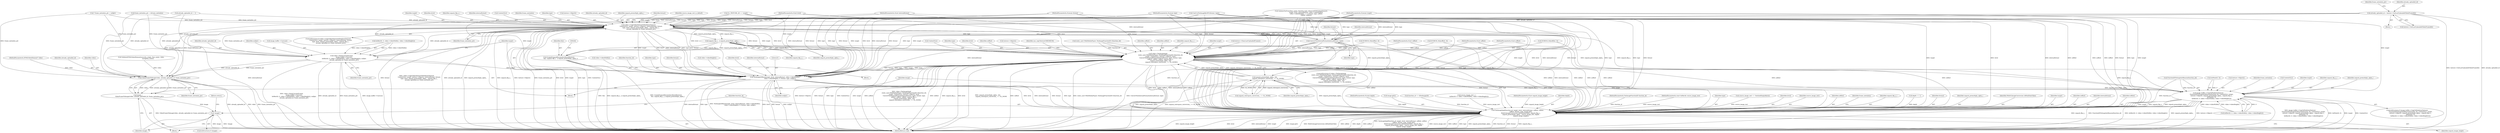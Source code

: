 digraph "0_Chrome_3298d3abf47b3a7a10e44c07d821c68a5c8aa935@API" {
"1000192" [label="(Call,already_uploaded_id = texture->GetLastUploadedVideoFrameId())"];
"1000255" [label="(Call,video->CopyVideoTextureToPlatformTexture(\n            ContextGL(), target, texture->Object(), internalformat, format,\n            type, level, unpack_premultiply_alpha_, unpack_flip_y_,\n            already_uploaded_id, frame_metadata_ptr))"];
"1000276" [label="(Call,unpack_flip_y_ || unpack_premultiply_alpha_)"];
"1000274" [label="(Call,ScopedUnpackParametersResetRestore(\n        this, unpack_flip_y_ || unpack_premultiply_alpha_))"];
"1000280" [label="(Call,video->TexImageImpl(\n            static_cast<WebMediaPlayer::TexImageFunctionID>(function_id),\n            target, ContextGL(), texture->Object(), level,\n            ConvertTexInternalFormat(internalformat, type), format, type,\n            xoffset, yoffset, zoffset, unpack_flip_y_,\n            unpack_premultiply_alpha_ &&\n                unpack_colorspace_conversion_ == GL_NONE))"];
"1000331" [label="(Call,TexImage2DBase(target, level, internalformat, video->videoWidth(),\n                       video->videoHeight(), 0, format, type, nullptr))"];
"1000342" [label="(Call,image_buffer->CopyToPlatformTexture(\n                FunctionIDToSnapshotReason(function_id), ContextGL(), target,\n                texture->Object(), unpack_premultiply_alpha_, unpack_flip_y_,\n                IntPoint(0, 0),\n                IntRect(0, 0, video->videoWidth(), video->videoHeight())))"];
"1000373" [label="(Call,TexImageImpl(function_id, target, level, internalformat, xoffset, yoffset,\n               zoffset, format, type, image.get(),\n               WebGLImageConversion::kHtmlDomVideo, unpack_flip_y_,\n               unpack_premultiply_alpha_, source_image_rect, depth,\n               unpack_image_height))"];
"1000297" [label="(Call,unpack_premultiply_alpha_ &&\n                unpack_colorspace_conversion_ == GL_NONE)"];
"1000288" [label="(Call,ConvertTexInternalFormat(internalformat, type))"];
"1000321" [label="(Call,video->PaintCurrentFrame(\n            image_buffer->Canvas(),\n            IntRect(0, 0, video->videoWidth(), video->videoHeight()), nullptr,\n            already_uploaded_id, frame_metadata_ptr))"];
"1000365" [label="(Call,VideoFrameToImage(video, already_uploaded_id, frame_metadata_ptr))"];
"1000363" [label="(Call,image =\n      VideoFrameToImage(video, already_uploaded_id, frame_metadata_ptr))"];
"1000370" [label="(Call,!image)"];
"1000350" [label="(Call,IntPoint(0, 0))"];
"1000295" [label="(Identifier,zoffset)"];
"1000191" [label="(Block,)"];
"1000194" [label="(Call,texture->GetLastUploadedVideoFrameId())"];
"1000254" [label="(ControlStructure,if (video->CopyVideoTextureToPlatformTexture(\n            ContextGL(), target, texture->Object(), internalformat, format,\n            type, level, unpack_premultiply_alpha_, unpack_flip_y_,\n            already_uploaded_id, frame_metadata_ptr)))"];
"1000276" [label="(Call,unpack_flip_y_ || unpack_premultiply_alpha_)"];
"1000102" [label="(MethodParameterIn,TexImageFunctionID function_id)"];
"1000368" [label="(Identifier,frame_metadata_ptr)"];
"1000274" [label="(Call,ScopedUnpackParametersResetRestore(\n        this, unpack_flip_y_ || unpack_premultiply_alpha_))"];
"1000374" [label="(Identifier,function_id)"];
"1000256" [label="(Call,ContextGL())"];
"1000112" [label="(MethodParameterIn,const IntRect& source_image_rect)"];
"1000107" [label="(MethodParameterIn,GLenum type)"];
"1000281" [label="(Call,static_cast<WebMediaPlayer::TexImageFunctionID>(function_id))"];
"1000382" [label="(Identifier,type)"];
"1000273" [label="(Block,)"];
"1000372" [label="(Return,return;)"];
"1000370" [label="(Call,!image)"];
"1000212" [label="(Call,source_image_rect == SentinelEmptyRect())"];
"1000269" [label="(Identifier,frame_metadata)"];
"1000347" [label="(Call,texture->Object())"];
"1000277" [label="(Identifier,unpack_flip_y_)"];
"1000376" [label="(Identifier,level)"];
"1000279" [label="(ControlStructure,if (video->TexImageImpl(\n            static_cast<WebMediaPlayer::TexImageFunctionID>(function_id),\n            target, ContextGL(), texture->Object(), level,\n            ConvertTexInternalFormat(internalformat, type), format, type,\n            xoffset, yoffset, zoffset, unpack_flip_y_,\n            unpack_premultiply_alpha_ &&\n                unpack_colorspace_conversion_ == GL_NONE)))"];
"1000392" [label="(MethodReturn,void)"];
"1000196" [label="(Identifier,frame_metadata_ptr)"];
"1000336" [label="(Call,video->videoHeight())"];
"1000387" [label="(Identifier,source_image_rect)"];
"1000127" [label="(Call,ValidateHTMLVideoElement(security_origin, func_name, video,\n                                exception_state))"];
"1000288" [label="(Call,ConvertTexInternalFormat(internalformat, type))"];
"1000294" [label="(Identifier,yoffset)"];
"1000343" [label="(Call,FunctionIDToSnapshotReason(function_id))"];
"1000261" [label="(Identifier,type)"];
"1000296" [label="(Identifier,unpack_flip_y_)"];
"1000331" [label="(Call,TexImage2DBase(target, level, internalformat, video->videoWidth(),\n                       video->videoHeight(), 0, format, type, nullptr))"];
"1000162" [label="(Call,ValidateTexFunc(func_name, function_type, kSourceHTMLVideoElement,\n                       target, level, internalformat, video->videoWidth(),\n                       video->videoHeight(), 1, 0, format, type, xoffset,\n                       yoffset, zoffset))"];
"1000333" [label="(Identifier,level)"];
"1000275" [label="(Identifier,this)"];
"1000181" [label="(Call,already_uploaded_id = -1)"];
"1000379" [label="(Identifier,yoffset)"];
"1000334" [label="(Identifier,internalformat)"];
"1000360" [label="(Identifier,frame_metadata)"];
"1000364" [label="(Identifier,image)"];
"1000298" [label="(Identifier,unpack_premultiply_alpha_)"];
"1000345" [label="(Call,ContextGL())"];
"1000391" [label="(Identifier,frame_metadata)"];
"1000280" [label="(Call,video->TexImageImpl(\n            static_cast<WebMediaPlayer::TexImageFunctionID>(function_id),\n            target, ContextGL(), texture->Object(), level,\n            ConvertTexInternalFormat(internalformat, type), format, type,\n            xoffset, yoffset, zoffset, unpack_flip_y_,\n            unpack_premultiply_alpha_ &&\n                unpack_colorspace_conversion_ == GL_NONE))"];
"1000258" [label="(Call,texture->Object())"];
"1000111" [label="(MethodParameterIn,HTMLVideoElement* video)"];
"1000323" [label="(Call,IntRect(0, 0, video->videoWidth(), video->videoHeight()))"];
"1000340" [label="(Identifier,nullptr)"];
"1000385" [label="(Identifier,unpack_flip_y_)"];
"1000284" [label="(Identifier,target)"];
"1000373" [label="(Call,TexImageImpl(function_id, target, level, internalformat, xoffset, yoffset,\n               zoffset, format, type, image.get(),\n               WebGLImageConversion::kHtmlDomVideo, unpack_flip_y_,\n               unpack_premultiply_alpha_, source_image_rect, depth,\n               unpack_image_height))"];
"1000104" [label="(MethodParameterIn,GLint level)"];
"1000337" [label="(Literal,0)"];
"1000239" [label="(Call,CanUseTexImageByGPU(format, type))"];
"1000265" [label="(Identifier,already_uploaded_id)"];
"1000332" [label="(Identifier,target)"];
"1000232" [label="(Call,depth == 1)"];
"1000106" [label="(MethodParameterIn,GLenum format)"];
"1000381" [label="(Identifier,format)"];
"1000109" [label="(MethodParameterIn,GLint yoffset)"];
"1000389" [label="(Identifier,unpack_image_height)"];
"1000386" [label="(Identifier,unpack_premultiply_alpha_)"];
"1000236" [label="(Call,GL_TEXTURE_2D == target)"];
"1000186" [label="(Call,* frame_metadata_ptr = nullptr)"];
"1000365" [label="(Call,VideoFrameToImage(video, already_uploaded_id, frame_metadata_ptr))"];
"1000116" [label="(Block,)"];
"1000263" [label="(Identifier,unpack_premultiply_alpha_)"];
"1000384" [label="(Identifier,WebGLImageConversion::kHtmlDomVideo)"];
"1000303" [label="(Call,texture->ClearLastUploadedFrame())"];
"1000251" [label="(Call,DCHECK_EQ(zoffset, 0))"];
"1000371" [label="(Identifier,image)"];
"1000375" [label="(Identifier,target)"];
"1000342" [label="(Call,image_buffer->CopyToPlatformTexture(\n                FunctionIDToSnapshotReason(function_id), ContextGL(), target,\n                texture->Object(), unpack_premultiply_alpha_, unpack_flip_y_,\n                IntPoint(0, 0),\n                IntRect(0, 0, video->videoWidth(), video->videoHeight())))"];
"1000110" [label="(MethodParameterIn,GLint zoffset)"];
"1000285" [label="(Call,ContextGL())"];
"1000380" [label="(Identifier,zoffset)"];
"1000377" [label="(Identifier,internalformat)"];
"1000260" [label="(Identifier,format)"];
"1000248" [label="(Call,DCHECK_EQ(yoffset, 0))"];
"1000346" [label="(Identifier,target)"];
"1000378" [label="(Identifier,xoffset)"];
"1000245" [label="(Call,DCHECK_EQ(xoffset, 0))"];
"1000292" [label="(Identifier,type)"];
"1000287" [label="(Identifier,level)"];
"1000349" [label="(Identifier,unpack_flip_y_)"];
"1000335" [label="(Call,video->videoWidth())"];
"1000344" [label="(Identifier,function_id)"];
"1000195" [label="(Call,frame_metadata_ptr = &frame_metadata)"];
"1000328" [label="(Identifier,nullptr)"];
"1000192" [label="(Call,already_uploaded_id = texture->GetLastUploadedVideoFrameId())"];
"1000339" [label="(Identifier,type)"];
"1000272" [label="(Identifier,source_image_rect_is_default)"];
"1000113" [label="(MethodParameterIn,GLsizei depth)"];
"1000330" [label="(Identifier,frame_metadata_ptr)"];
"1000293" [label="(Identifier,xoffset)"];
"1000338" [label="(Identifier,format)"];
"1000341" [label="(ControlStructure,if (image_buffer->CopyToPlatformTexture(\n                FunctionIDToSnapshotReason(function_id), ContextGL(), target,\n                texture->Object(), unpack_premultiply_alpha_, unpack_flip_y_,\n                IntPoint(0, 0),\n                IntRect(0, 0, video->videoWidth(), video->videoHeight()))))"];
"1000383" [label="(Call,image.get())"];
"1000322" [label="(Call,image_buffer->Canvas())"];
"1000226" [label="(Call,function_id == kTexImage2D)"];
"1000321" [label="(Call,video->PaintCurrentFrame(\n            image_buffer->Canvas(),\n            IntRect(0, 0, video->videoWidth(), video->videoHeight()), nullptr,\n            already_uploaded_id, frame_metadata_ptr))"];
"1000266" [label="(Identifier,frame_metadata_ptr)"];
"1000105" [label="(MethodParameterIn,GLint internalformat)"];
"1000289" [label="(Identifier,internalformat)"];
"1000353" [label="(Call,IntRect(0, 0, video->videoWidth(), video->videoHeight()))"];
"1000367" [label="(Identifier,already_uploaded_id)"];
"1000278" [label="(Identifier,unpack_premultiply_alpha_)"];
"1000103" [label="(MethodParameterIn,GLenum target)"];
"1000215" [label="(Call,source_image_rect ==\n          IntRect(0, 0, video->videoWidth(), video->videoHeight()))"];
"1000114" [label="(MethodParameterIn,GLint unpack_image_height)"];
"1000363" [label="(Call,image =\n      VideoFrameToImage(video, already_uploaded_id, frame_metadata_ptr))"];
"1000193" [label="(Identifier,already_uploaded_id)"];
"1000369" [label="(ControlStructure,if (!image))"];
"1000257" [label="(Identifier,target)"];
"1000262" [label="(Identifier,level)"];
"1000299" [label="(Call,unpack_colorspace_conversion_ == GL_NONE)"];
"1000297" [label="(Call,unpack_premultiply_alpha_ &&\n                unpack_colorspace_conversion_ == GL_NONE)"];
"1000388" [label="(Identifier,depth)"];
"1000264" [label="(Identifier,unpack_flip_y_)"];
"1000108" [label="(MethodParameterIn,GLint xoffset)"];
"1000291" [label="(Identifier,format)"];
"1000286" [label="(Call,texture->Object())"];
"1000348" [label="(Identifier,unpack_premultiply_alpha_)"];
"1000306" [label="(Identifier,use_copyTextureCHROMIUM)"];
"1000259" [label="(Identifier,internalformat)"];
"1000290" [label="(Identifier,type)"];
"1000329" [label="(Identifier,already_uploaded_id)"];
"1000320" [label="(Block,)"];
"1000366" [label="(Identifier,video)"];
"1000255" [label="(Call,video->CopyVideoTextureToPlatformTexture(\n            ContextGL(), target, texture->Object(), internalformat, format,\n            type, level, unpack_premultiply_alpha_, unpack_flip_y_,\n            already_uploaded_id, frame_metadata_ptr))"];
"1000192" -> "1000191"  [label="AST: "];
"1000192" -> "1000194"  [label="CFG: "];
"1000193" -> "1000192"  [label="AST: "];
"1000194" -> "1000192"  [label="AST: "];
"1000196" -> "1000192"  [label="CFG: "];
"1000192" -> "1000392"  [label="DDG: texture->GetLastUploadedVideoFrameId()"];
"1000192" -> "1000392"  [label="DDG: already_uploaded_id"];
"1000192" -> "1000255"  [label="DDG: already_uploaded_id"];
"1000192" -> "1000321"  [label="DDG: already_uploaded_id"];
"1000192" -> "1000365"  [label="DDG: already_uploaded_id"];
"1000255" -> "1000254"  [label="AST: "];
"1000255" -> "1000266"  [label="CFG: "];
"1000256" -> "1000255"  [label="AST: "];
"1000257" -> "1000255"  [label="AST: "];
"1000258" -> "1000255"  [label="AST: "];
"1000259" -> "1000255"  [label="AST: "];
"1000260" -> "1000255"  [label="AST: "];
"1000261" -> "1000255"  [label="AST: "];
"1000262" -> "1000255"  [label="AST: "];
"1000263" -> "1000255"  [label="AST: "];
"1000264" -> "1000255"  [label="AST: "];
"1000265" -> "1000255"  [label="AST: "];
"1000266" -> "1000255"  [label="AST: "];
"1000269" -> "1000255"  [label="CFG: "];
"1000272" -> "1000255"  [label="CFG: "];
"1000255" -> "1000392"  [label="DDG: internalformat"];
"1000255" -> "1000392"  [label="DDG: format"];
"1000255" -> "1000392"  [label="DDG: video->CopyVideoTextureToPlatformTexture(\n            ContextGL(), target, texture->Object(), internalformat, format,\n            type, level, unpack_premultiply_alpha_, unpack_flip_y_,\n            already_uploaded_id, frame_metadata_ptr)"];
"1000255" -> "1000392"  [label="DDG: already_uploaded_id"];
"1000255" -> "1000392"  [label="DDG: unpack_premultiply_alpha_"];
"1000255" -> "1000392"  [label="DDG: unpack_flip_y_"];
"1000255" -> "1000392"  [label="DDG: texture->Object()"];
"1000255" -> "1000392"  [label="DDG: frame_metadata_ptr"];
"1000255" -> "1000392"  [label="DDG: level"];
"1000255" -> "1000392"  [label="DDG: target"];
"1000255" -> "1000392"  [label="DDG: type"];
"1000255" -> "1000392"  [label="DDG: ContextGL()"];
"1000236" -> "1000255"  [label="DDG: target"];
"1000162" -> "1000255"  [label="DDG: target"];
"1000162" -> "1000255"  [label="DDG: internalformat"];
"1000162" -> "1000255"  [label="DDG: format"];
"1000162" -> "1000255"  [label="DDG: type"];
"1000162" -> "1000255"  [label="DDG: level"];
"1000103" -> "1000255"  [label="DDG: target"];
"1000105" -> "1000255"  [label="DDG: internalformat"];
"1000239" -> "1000255"  [label="DDG: format"];
"1000239" -> "1000255"  [label="DDG: type"];
"1000106" -> "1000255"  [label="DDG: format"];
"1000107" -> "1000255"  [label="DDG: type"];
"1000104" -> "1000255"  [label="DDG: level"];
"1000181" -> "1000255"  [label="DDG: already_uploaded_id"];
"1000186" -> "1000255"  [label="DDG: frame_metadata_ptr"];
"1000195" -> "1000255"  [label="DDG: frame_metadata_ptr"];
"1000255" -> "1000276"  [label="DDG: unpack_flip_y_"];
"1000255" -> "1000276"  [label="DDG: unpack_premultiply_alpha_"];
"1000255" -> "1000280"  [label="DDG: target"];
"1000255" -> "1000280"  [label="DDG: level"];
"1000255" -> "1000280"  [label="DDG: format"];
"1000255" -> "1000288"  [label="DDG: internalformat"];
"1000255" -> "1000288"  [label="DDG: type"];
"1000255" -> "1000321"  [label="DDG: already_uploaded_id"];
"1000255" -> "1000321"  [label="DDG: frame_metadata_ptr"];
"1000255" -> "1000331"  [label="DDG: target"];
"1000255" -> "1000331"  [label="DDG: level"];
"1000255" -> "1000331"  [label="DDG: internalformat"];
"1000255" -> "1000331"  [label="DDG: format"];
"1000255" -> "1000331"  [label="DDG: type"];
"1000255" -> "1000342"  [label="DDG: unpack_premultiply_alpha_"];
"1000255" -> "1000342"  [label="DDG: unpack_flip_y_"];
"1000255" -> "1000365"  [label="DDG: already_uploaded_id"];
"1000255" -> "1000365"  [label="DDG: frame_metadata_ptr"];
"1000255" -> "1000373"  [label="DDG: target"];
"1000255" -> "1000373"  [label="DDG: level"];
"1000255" -> "1000373"  [label="DDG: internalformat"];
"1000255" -> "1000373"  [label="DDG: format"];
"1000255" -> "1000373"  [label="DDG: type"];
"1000255" -> "1000373"  [label="DDG: unpack_flip_y_"];
"1000255" -> "1000373"  [label="DDG: unpack_premultiply_alpha_"];
"1000276" -> "1000274"  [label="AST: "];
"1000276" -> "1000277"  [label="CFG: "];
"1000276" -> "1000278"  [label="CFG: "];
"1000277" -> "1000276"  [label="AST: "];
"1000278" -> "1000276"  [label="AST: "];
"1000274" -> "1000276"  [label="CFG: "];
"1000276" -> "1000274"  [label="DDG: unpack_flip_y_"];
"1000276" -> "1000274"  [label="DDG: unpack_premultiply_alpha_"];
"1000276" -> "1000280"  [label="DDG: unpack_flip_y_"];
"1000276" -> "1000297"  [label="DDG: unpack_premultiply_alpha_"];
"1000274" -> "1000273"  [label="AST: "];
"1000275" -> "1000274"  [label="AST: "];
"1000282" -> "1000274"  [label="CFG: "];
"1000274" -> "1000392"  [label="DDG: this"];
"1000274" -> "1000392"  [label="DDG: ScopedUnpackParametersResetRestore(\n        this, unpack_flip_y_ || unpack_premultiply_alpha_)"];
"1000274" -> "1000392"  [label="DDG: unpack_flip_y_ || unpack_premultiply_alpha_"];
"1000280" -> "1000279"  [label="AST: "];
"1000280" -> "1000297"  [label="CFG: "];
"1000281" -> "1000280"  [label="AST: "];
"1000284" -> "1000280"  [label="AST: "];
"1000285" -> "1000280"  [label="AST: "];
"1000286" -> "1000280"  [label="AST: "];
"1000287" -> "1000280"  [label="AST: "];
"1000288" -> "1000280"  [label="AST: "];
"1000291" -> "1000280"  [label="AST: "];
"1000292" -> "1000280"  [label="AST: "];
"1000293" -> "1000280"  [label="AST: "];
"1000294" -> "1000280"  [label="AST: "];
"1000295" -> "1000280"  [label="AST: "];
"1000296" -> "1000280"  [label="AST: "];
"1000297" -> "1000280"  [label="AST: "];
"1000303" -> "1000280"  [label="CFG: "];
"1000306" -> "1000280"  [label="CFG: "];
"1000280" -> "1000392"  [label="DDG: texture->Object()"];
"1000280" -> "1000392"  [label="DDG: format"];
"1000280" -> "1000392"  [label="DDG: type"];
"1000280" -> "1000392"  [label="DDG: ContextGL()"];
"1000280" -> "1000392"  [label="DDG: target"];
"1000280" -> "1000392"  [label="DDG: yoffset"];
"1000280" -> "1000392"  [label="DDG: video->TexImageImpl(\n            static_cast<WebMediaPlayer::TexImageFunctionID>(function_id),\n            target, ContextGL(), texture->Object(), level,\n            ConvertTexInternalFormat(internalformat, type), format, type,\n            xoffset, yoffset, zoffset, unpack_flip_y_,\n            unpack_premultiply_alpha_ &&\n                unpack_colorspace_conversion_ == GL_NONE)"];
"1000280" -> "1000392"  [label="DDG: xoffset"];
"1000280" -> "1000392"  [label="DDG: unpack_flip_y_"];
"1000280" -> "1000392"  [label="DDG: level"];
"1000280" -> "1000392"  [label="DDG: unpack_premultiply_alpha_ &&\n                unpack_colorspace_conversion_ == GL_NONE"];
"1000280" -> "1000392"  [label="DDG: zoffset"];
"1000280" -> "1000392"  [label="DDG: static_cast<WebMediaPlayer::TexImageFunctionID>(function_id)"];
"1000280" -> "1000392"  [label="DDG: ConvertTexInternalFormat(internalformat, type)"];
"1000281" -> "1000280"  [label="DDG: function_id"];
"1000236" -> "1000280"  [label="DDG: target"];
"1000162" -> "1000280"  [label="DDG: target"];
"1000162" -> "1000280"  [label="DDG: level"];
"1000162" -> "1000280"  [label="DDG: format"];
"1000162" -> "1000280"  [label="DDG: xoffset"];
"1000162" -> "1000280"  [label="DDG: yoffset"];
"1000162" -> "1000280"  [label="DDG: zoffset"];
"1000103" -> "1000280"  [label="DDG: target"];
"1000104" -> "1000280"  [label="DDG: level"];
"1000288" -> "1000280"  [label="DDG: internalformat"];
"1000288" -> "1000280"  [label="DDG: type"];
"1000239" -> "1000280"  [label="DDG: format"];
"1000106" -> "1000280"  [label="DDG: format"];
"1000107" -> "1000280"  [label="DDG: type"];
"1000245" -> "1000280"  [label="DDG: xoffset"];
"1000108" -> "1000280"  [label="DDG: xoffset"];
"1000248" -> "1000280"  [label="DDG: yoffset"];
"1000109" -> "1000280"  [label="DDG: yoffset"];
"1000251" -> "1000280"  [label="DDG: zoffset"];
"1000110" -> "1000280"  [label="DDG: zoffset"];
"1000297" -> "1000280"  [label="DDG: unpack_premultiply_alpha_"];
"1000297" -> "1000280"  [label="DDG: unpack_colorspace_conversion_ == GL_NONE"];
"1000280" -> "1000331"  [label="DDG: target"];
"1000280" -> "1000331"  [label="DDG: level"];
"1000280" -> "1000331"  [label="DDG: format"];
"1000280" -> "1000331"  [label="DDG: type"];
"1000280" -> "1000342"  [label="DDG: unpack_flip_y_"];
"1000280" -> "1000373"  [label="DDG: target"];
"1000280" -> "1000373"  [label="DDG: level"];
"1000280" -> "1000373"  [label="DDG: xoffset"];
"1000280" -> "1000373"  [label="DDG: yoffset"];
"1000280" -> "1000373"  [label="DDG: zoffset"];
"1000280" -> "1000373"  [label="DDG: format"];
"1000280" -> "1000373"  [label="DDG: type"];
"1000280" -> "1000373"  [label="DDG: unpack_flip_y_"];
"1000331" -> "1000320"  [label="AST: "];
"1000331" -> "1000340"  [label="CFG: "];
"1000332" -> "1000331"  [label="AST: "];
"1000333" -> "1000331"  [label="AST: "];
"1000334" -> "1000331"  [label="AST: "];
"1000335" -> "1000331"  [label="AST: "];
"1000336" -> "1000331"  [label="AST: "];
"1000337" -> "1000331"  [label="AST: "];
"1000338" -> "1000331"  [label="AST: "];
"1000339" -> "1000331"  [label="AST: "];
"1000340" -> "1000331"  [label="AST: "];
"1000344" -> "1000331"  [label="CFG: "];
"1000331" -> "1000392"  [label="DDG: internalformat"];
"1000331" -> "1000392"  [label="DDG: type"];
"1000331" -> "1000392"  [label="DDG: TexImage2DBase(target, level, internalformat, video->videoWidth(),\n                       video->videoHeight(), 0, format, type, nullptr)"];
"1000331" -> "1000392"  [label="DDG: level"];
"1000331" -> "1000392"  [label="DDG: format"];
"1000331" -> "1000392"  [label="DDG: nullptr"];
"1000236" -> "1000331"  [label="DDG: target"];
"1000162" -> "1000331"  [label="DDG: target"];
"1000162" -> "1000331"  [label="DDG: level"];
"1000162" -> "1000331"  [label="DDG: internalformat"];
"1000162" -> "1000331"  [label="DDG: format"];
"1000162" -> "1000331"  [label="DDG: type"];
"1000103" -> "1000331"  [label="DDG: target"];
"1000104" -> "1000331"  [label="DDG: level"];
"1000288" -> "1000331"  [label="DDG: internalformat"];
"1000105" -> "1000331"  [label="DDG: internalformat"];
"1000239" -> "1000331"  [label="DDG: format"];
"1000239" -> "1000331"  [label="DDG: type"];
"1000106" -> "1000331"  [label="DDG: format"];
"1000107" -> "1000331"  [label="DDG: type"];
"1000321" -> "1000331"  [label="DDG: nullptr"];
"1000331" -> "1000342"  [label="DDG: target"];
"1000331" -> "1000373"  [label="DDG: level"];
"1000331" -> "1000373"  [label="DDG: internalformat"];
"1000331" -> "1000373"  [label="DDG: format"];
"1000331" -> "1000373"  [label="DDG: type"];
"1000342" -> "1000341"  [label="AST: "];
"1000342" -> "1000353"  [label="CFG: "];
"1000343" -> "1000342"  [label="AST: "];
"1000345" -> "1000342"  [label="AST: "];
"1000346" -> "1000342"  [label="AST: "];
"1000347" -> "1000342"  [label="AST: "];
"1000348" -> "1000342"  [label="AST: "];
"1000349" -> "1000342"  [label="AST: "];
"1000350" -> "1000342"  [label="AST: "];
"1000353" -> "1000342"  [label="AST: "];
"1000360" -> "1000342"  [label="CFG: "];
"1000364" -> "1000342"  [label="CFG: "];
"1000342" -> "1000392"  [label="DDG: unpack_flip_y_"];
"1000342" -> "1000392"  [label="DDG: FunctionIDToSnapshotReason(function_id)"];
"1000342" -> "1000392"  [label="DDG: IntRect(0, 0, video->videoWidth(), video->videoHeight())"];
"1000342" -> "1000392"  [label="DDG: unpack_premultiply_alpha_"];
"1000342" -> "1000392"  [label="DDG: texture->Object()"];
"1000342" -> "1000392"  [label="DDG: image_buffer->CopyToPlatformTexture(\n                FunctionIDToSnapshotReason(function_id), ContextGL(), target,\n                texture->Object(), unpack_premultiply_alpha_, unpack_flip_y_,\n                IntPoint(0, 0),\n                IntRect(0, 0, video->videoWidth(), video->videoHeight()))"];
"1000342" -> "1000392"  [label="DDG: IntPoint(0, 0)"];
"1000342" -> "1000392"  [label="DDG: target"];
"1000342" -> "1000392"  [label="DDG: ContextGL()"];
"1000343" -> "1000342"  [label="DDG: function_id"];
"1000103" -> "1000342"  [label="DDG: target"];
"1000297" -> "1000342"  [label="DDG: unpack_premultiply_alpha_"];
"1000350" -> "1000342"  [label="DDG: 0"];
"1000353" -> "1000342"  [label="DDG: 0"];
"1000353" -> "1000342"  [label="DDG: video->videoWidth()"];
"1000353" -> "1000342"  [label="DDG: video->videoHeight()"];
"1000342" -> "1000373"  [label="DDG: target"];
"1000342" -> "1000373"  [label="DDG: unpack_flip_y_"];
"1000342" -> "1000373"  [label="DDG: unpack_premultiply_alpha_"];
"1000373" -> "1000116"  [label="AST: "];
"1000373" -> "1000389"  [label="CFG: "];
"1000374" -> "1000373"  [label="AST: "];
"1000375" -> "1000373"  [label="AST: "];
"1000376" -> "1000373"  [label="AST: "];
"1000377" -> "1000373"  [label="AST: "];
"1000378" -> "1000373"  [label="AST: "];
"1000379" -> "1000373"  [label="AST: "];
"1000380" -> "1000373"  [label="AST: "];
"1000381" -> "1000373"  [label="AST: "];
"1000382" -> "1000373"  [label="AST: "];
"1000383" -> "1000373"  [label="AST: "];
"1000384" -> "1000373"  [label="AST: "];
"1000385" -> "1000373"  [label="AST: "];
"1000386" -> "1000373"  [label="AST: "];
"1000387" -> "1000373"  [label="AST: "];
"1000388" -> "1000373"  [label="AST: "];
"1000389" -> "1000373"  [label="AST: "];
"1000391" -> "1000373"  [label="CFG: "];
"1000373" -> "1000392"  [label="DDG: unpack_image_height"];
"1000373" -> "1000392"  [label="DDG: level"];
"1000373" -> "1000392"  [label="DDG: internalformat"];
"1000373" -> "1000392"  [label="DDG: target"];
"1000373" -> "1000392"  [label="DDG: image.get()"];
"1000373" -> "1000392"  [label="DDG: WebGLImageConversion::kHtmlDomVideo"];
"1000373" -> "1000392"  [label="DDG: zoffset"];
"1000373" -> "1000392"  [label="DDG: depth"];
"1000373" -> "1000392"  [label="DDG: yoffset"];
"1000373" -> "1000392"  [label="DDG: TexImageImpl(function_id, target, level, internalformat, xoffset, yoffset,\n               zoffset, format, type, image.get(),\n               WebGLImageConversion::kHtmlDomVideo, unpack_flip_y_,\n               unpack_premultiply_alpha_, source_image_rect, depth,\n               unpack_image_height)"];
"1000373" -> "1000392"  [label="DDG: source_image_rect"];
"1000373" -> "1000392"  [label="DDG: xoffset"];
"1000373" -> "1000392"  [label="DDG: type"];
"1000373" -> "1000392"  [label="DDG: unpack_premultiply_alpha_"];
"1000373" -> "1000392"  [label="DDG: function_id"];
"1000373" -> "1000392"  [label="DDG: format"];
"1000373" -> "1000392"  [label="DDG: unpack_flip_y_"];
"1000281" -> "1000373"  [label="DDG: function_id"];
"1000343" -> "1000373"  [label="DDG: function_id"];
"1000226" -> "1000373"  [label="DDG: function_id"];
"1000102" -> "1000373"  [label="DDG: function_id"];
"1000236" -> "1000373"  [label="DDG: target"];
"1000162" -> "1000373"  [label="DDG: target"];
"1000162" -> "1000373"  [label="DDG: level"];
"1000162" -> "1000373"  [label="DDG: internalformat"];
"1000162" -> "1000373"  [label="DDG: xoffset"];
"1000162" -> "1000373"  [label="DDG: yoffset"];
"1000162" -> "1000373"  [label="DDG: zoffset"];
"1000162" -> "1000373"  [label="DDG: format"];
"1000162" -> "1000373"  [label="DDG: type"];
"1000103" -> "1000373"  [label="DDG: target"];
"1000104" -> "1000373"  [label="DDG: level"];
"1000288" -> "1000373"  [label="DDG: internalformat"];
"1000105" -> "1000373"  [label="DDG: internalformat"];
"1000245" -> "1000373"  [label="DDG: xoffset"];
"1000108" -> "1000373"  [label="DDG: xoffset"];
"1000248" -> "1000373"  [label="DDG: yoffset"];
"1000109" -> "1000373"  [label="DDG: yoffset"];
"1000251" -> "1000373"  [label="DDG: zoffset"];
"1000110" -> "1000373"  [label="DDG: zoffset"];
"1000239" -> "1000373"  [label="DDG: format"];
"1000239" -> "1000373"  [label="DDG: type"];
"1000106" -> "1000373"  [label="DDG: format"];
"1000107" -> "1000373"  [label="DDG: type"];
"1000297" -> "1000373"  [label="DDG: unpack_premultiply_alpha_"];
"1000215" -> "1000373"  [label="DDG: source_image_rect"];
"1000212" -> "1000373"  [label="DDG: source_image_rect"];
"1000112" -> "1000373"  [label="DDG: source_image_rect"];
"1000232" -> "1000373"  [label="DDG: depth"];
"1000113" -> "1000373"  [label="DDG: depth"];
"1000114" -> "1000373"  [label="DDG: unpack_image_height"];
"1000297" -> "1000298"  [label="CFG: "];
"1000297" -> "1000299"  [label="CFG: "];
"1000298" -> "1000297"  [label="AST: "];
"1000299" -> "1000297"  [label="AST: "];
"1000297" -> "1000392"  [label="DDG: unpack_premultiply_alpha_"];
"1000297" -> "1000392"  [label="DDG: unpack_colorspace_conversion_ == GL_NONE"];
"1000299" -> "1000297"  [label="DDG: unpack_colorspace_conversion_"];
"1000299" -> "1000297"  [label="DDG: GL_NONE"];
"1000288" -> "1000290"  [label="CFG: "];
"1000289" -> "1000288"  [label="AST: "];
"1000290" -> "1000288"  [label="AST: "];
"1000291" -> "1000288"  [label="CFG: "];
"1000288" -> "1000392"  [label="DDG: internalformat"];
"1000162" -> "1000288"  [label="DDG: internalformat"];
"1000162" -> "1000288"  [label="DDG: type"];
"1000105" -> "1000288"  [label="DDG: internalformat"];
"1000239" -> "1000288"  [label="DDG: type"];
"1000107" -> "1000288"  [label="DDG: type"];
"1000321" -> "1000320"  [label="AST: "];
"1000321" -> "1000330"  [label="CFG: "];
"1000322" -> "1000321"  [label="AST: "];
"1000323" -> "1000321"  [label="AST: "];
"1000328" -> "1000321"  [label="AST: "];
"1000329" -> "1000321"  [label="AST: "];
"1000330" -> "1000321"  [label="AST: "];
"1000332" -> "1000321"  [label="CFG: "];
"1000321" -> "1000392"  [label="DDG: already_uploaded_id"];
"1000321" -> "1000392"  [label="DDG: frame_metadata_ptr"];
"1000321" -> "1000392"  [label="DDG: image_buffer->Canvas()"];
"1000321" -> "1000392"  [label="DDG: video->PaintCurrentFrame(\n            image_buffer->Canvas(),\n            IntRect(0, 0, video->videoWidth(), video->videoHeight()), nullptr,\n            already_uploaded_id, frame_metadata_ptr)"];
"1000323" -> "1000321"  [label="DDG: 0"];
"1000323" -> "1000321"  [label="DDG: video->videoWidth()"];
"1000323" -> "1000321"  [label="DDG: video->videoHeight()"];
"1000181" -> "1000321"  [label="DDG: already_uploaded_id"];
"1000186" -> "1000321"  [label="DDG: frame_metadata_ptr"];
"1000195" -> "1000321"  [label="DDG: frame_metadata_ptr"];
"1000321" -> "1000365"  [label="DDG: already_uploaded_id"];
"1000321" -> "1000365"  [label="DDG: frame_metadata_ptr"];
"1000365" -> "1000363"  [label="AST: "];
"1000365" -> "1000368"  [label="CFG: "];
"1000366" -> "1000365"  [label="AST: "];
"1000367" -> "1000365"  [label="AST: "];
"1000368" -> "1000365"  [label="AST: "];
"1000363" -> "1000365"  [label="CFG: "];
"1000365" -> "1000392"  [label="DDG: frame_metadata_ptr"];
"1000365" -> "1000392"  [label="DDG: already_uploaded_id"];
"1000365" -> "1000392"  [label="DDG: video"];
"1000365" -> "1000363"  [label="DDG: video"];
"1000365" -> "1000363"  [label="DDG: already_uploaded_id"];
"1000365" -> "1000363"  [label="DDG: frame_metadata_ptr"];
"1000127" -> "1000365"  [label="DDG: video"];
"1000111" -> "1000365"  [label="DDG: video"];
"1000181" -> "1000365"  [label="DDG: already_uploaded_id"];
"1000186" -> "1000365"  [label="DDG: frame_metadata_ptr"];
"1000195" -> "1000365"  [label="DDG: frame_metadata_ptr"];
"1000363" -> "1000116"  [label="AST: "];
"1000364" -> "1000363"  [label="AST: "];
"1000371" -> "1000363"  [label="CFG: "];
"1000363" -> "1000392"  [label="DDG: VideoFrameToImage(video, already_uploaded_id, frame_metadata_ptr)"];
"1000363" -> "1000370"  [label="DDG: image"];
"1000370" -> "1000369"  [label="AST: "];
"1000370" -> "1000371"  [label="CFG: "];
"1000371" -> "1000370"  [label="AST: "];
"1000372" -> "1000370"  [label="CFG: "];
"1000374" -> "1000370"  [label="CFG: "];
"1000370" -> "1000392"  [label="DDG: !image"];
"1000370" -> "1000392"  [label="DDG: image"];
}
